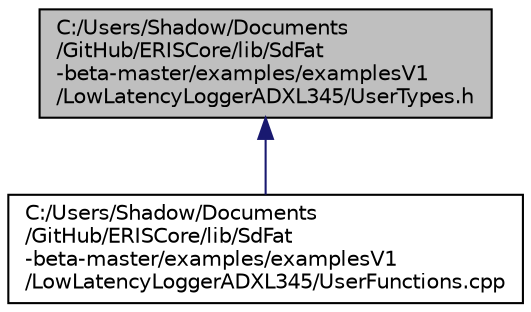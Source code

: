 digraph "C:/Users/Shadow/Documents/GitHub/ERISCore/lib/SdFat-beta-master/examples/examplesV1/LowLatencyLoggerADXL345/UserTypes.h"
{
 // LATEX_PDF_SIZE
  edge [fontname="Helvetica",fontsize="10",labelfontname="Helvetica",labelfontsize="10"];
  node [fontname="Helvetica",fontsize="10",shape=record];
  Node1 [label="C:/Users/Shadow/Documents\l/GitHub/ERISCore/lib/SdFat\l-beta-master/examples/examplesV1\l/LowLatencyLoggerADXL345/UserTypes.h",height=0.2,width=0.4,color="black", fillcolor="grey75", style="filled", fontcolor="black",tooltip=" "];
  Node1 -> Node2 [dir="back",color="midnightblue",fontsize="10",style="solid",fontname="Helvetica"];
  Node2 [label="C:/Users/Shadow/Documents\l/GitHub/ERISCore/lib/SdFat\l-beta-master/examples/examplesV1\l/LowLatencyLoggerADXL345/UserFunctions.cpp",height=0.2,width=0.4,color="black", fillcolor="white", style="filled",URL="$_d_x_l345_2_user_functions_8cpp.html",tooltip=" "];
}
